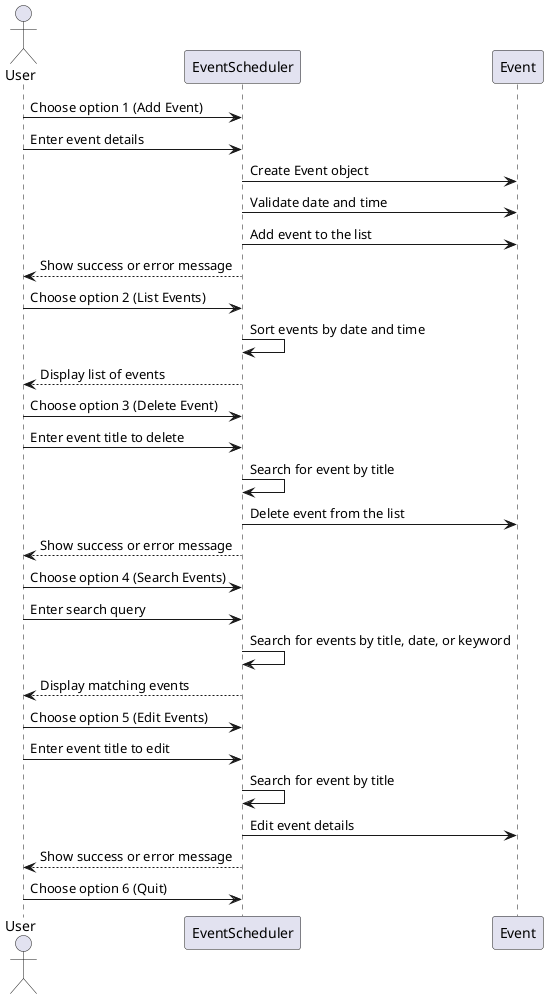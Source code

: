 @startuml
actor User
participant EventScheduler
participant Event

User -> EventScheduler: Choose option 1 (Add Event)
User -> EventScheduler: Enter event details
EventScheduler -> Event: Create Event object
EventScheduler -> Event: Validate date and time
EventScheduler -> Event: Add event to the list
EventScheduler --> User: Show success or error message

User -> EventScheduler: Choose option 2 (List Events)
EventScheduler -> EventScheduler: Sort events by date and time
EventScheduler --> User: Display list of events

User -> EventScheduler: Choose option 3 (Delete Event)
User -> EventScheduler: Enter event title to delete
EventScheduler -> EventScheduler: Search for event by title
EventScheduler -> Event: Delete event from the list
EventScheduler --> User: Show success or error message

User -> EventScheduler: Choose option 4 (Search Events)
User -> EventScheduler: Enter search query
EventScheduler -> EventScheduler: Search for events by title, date, or keyword
EventScheduler --> User: Display matching events

User -> EventScheduler: Choose option 5 (Edit Events)
User -> EventScheduler: Enter event title to edit
EventScheduler -> EventScheduler: Search for event by title
EventScheduler -> Event: Edit event details
EventScheduler --> User: Show success or error message

User -> EventScheduler: Choose option 6 (Quit)
@enduml
